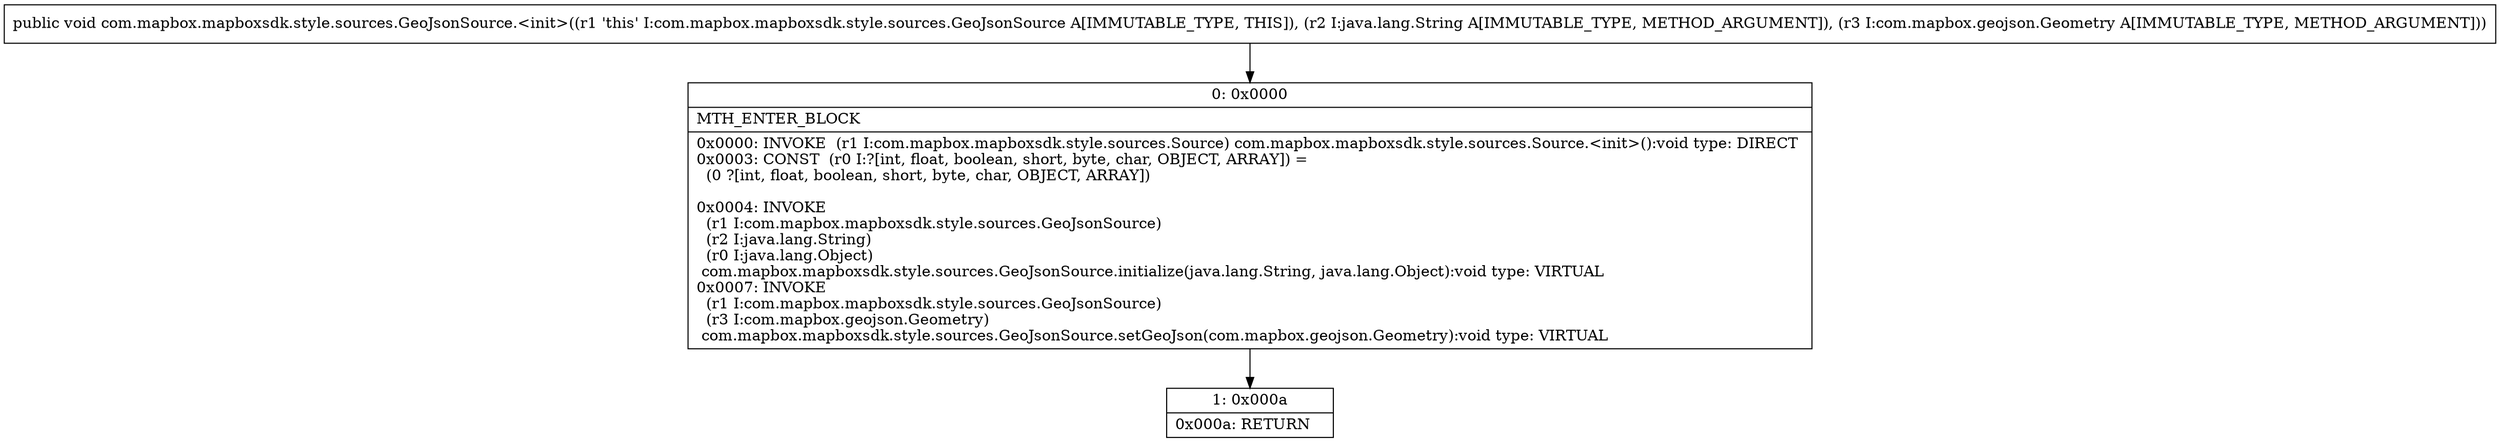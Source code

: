 digraph "CFG forcom.mapbox.mapboxsdk.style.sources.GeoJsonSource.\<init\>(Ljava\/lang\/String;Lcom\/mapbox\/geojson\/Geometry;)V" {
Node_0 [shape=record,label="{0\:\ 0x0000|MTH_ENTER_BLOCK\l|0x0000: INVOKE  (r1 I:com.mapbox.mapboxsdk.style.sources.Source) com.mapbox.mapboxsdk.style.sources.Source.\<init\>():void type: DIRECT \l0x0003: CONST  (r0 I:?[int, float, boolean, short, byte, char, OBJECT, ARRAY]) = \l  (0 ?[int, float, boolean, short, byte, char, OBJECT, ARRAY])\l \l0x0004: INVOKE  \l  (r1 I:com.mapbox.mapboxsdk.style.sources.GeoJsonSource)\l  (r2 I:java.lang.String)\l  (r0 I:java.lang.Object)\l com.mapbox.mapboxsdk.style.sources.GeoJsonSource.initialize(java.lang.String, java.lang.Object):void type: VIRTUAL \l0x0007: INVOKE  \l  (r1 I:com.mapbox.mapboxsdk.style.sources.GeoJsonSource)\l  (r3 I:com.mapbox.geojson.Geometry)\l com.mapbox.mapboxsdk.style.sources.GeoJsonSource.setGeoJson(com.mapbox.geojson.Geometry):void type: VIRTUAL \l}"];
Node_1 [shape=record,label="{1\:\ 0x000a|0x000a: RETURN   \l}"];
MethodNode[shape=record,label="{public void com.mapbox.mapboxsdk.style.sources.GeoJsonSource.\<init\>((r1 'this' I:com.mapbox.mapboxsdk.style.sources.GeoJsonSource A[IMMUTABLE_TYPE, THIS]), (r2 I:java.lang.String A[IMMUTABLE_TYPE, METHOD_ARGUMENT]), (r3 I:com.mapbox.geojson.Geometry A[IMMUTABLE_TYPE, METHOD_ARGUMENT])) }"];
MethodNode -> Node_0;
Node_0 -> Node_1;
}


